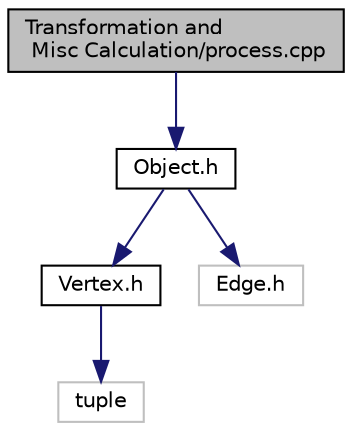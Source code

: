 digraph "Transformation and Misc Calculation/process.cpp"
{
  edge [fontname="Helvetica",fontsize="10",labelfontname="Helvetica",labelfontsize="10"];
  node [fontname="Helvetica",fontsize="10",shape=record];
  Node0 [label="Transformation and\l Misc Calculation/process.cpp",height=0.2,width=0.4,color="black", fillcolor="grey75", style="filled", fontcolor="black"];
  Node0 -> Node1 [color="midnightblue",fontsize="10",style="solid"];
  Node1 [label="Object.h",height=0.2,width=0.4,color="black", fillcolor="white", style="filled",URL="$_object_8h.html"];
  Node1 -> Node2 [color="midnightblue",fontsize="10",style="solid"];
  Node2 [label="Vertex.h",height=0.2,width=0.4,color="black", fillcolor="white", style="filled",URL="$_vertex_8h.html"];
  Node2 -> Node3 [color="midnightblue",fontsize="10",style="solid"];
  Node3 [label="tuple",height=0.2,width=0.4,color="grey75", fillcolor="white", style="filled"];
  Node1 -> Node4 [color="midnightblue",fontsize="10",style="solid"];
  Node4 [label="Edge.h",height=0.2,width=0.4,color="grey75", fillcolor="white", style="filled"];
}
